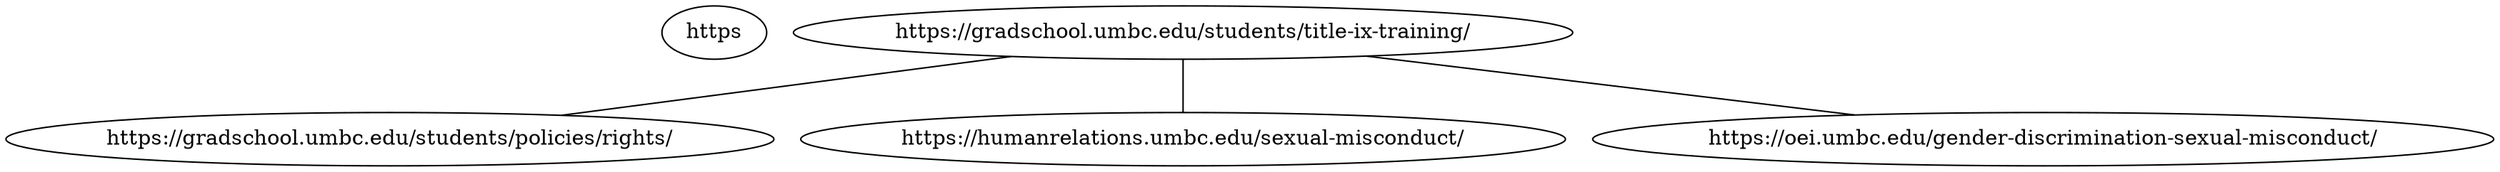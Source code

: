 strict graph  {
https [child_link="['https://gradschool.umbc.edu/students/policies/rights/', 'https://gradschool.umbc.edu/students/policies/rights/', 'https://humanrelations.umbc.edu/sexual-misconduct/', 'https://oei.umbc.edu/gender-discrimination-sexual-misconduct/']", data="b'\nOffice of Equity & Inclusion Training \xe2\x80\x93 The Graduate School \xe2\x80\x93 UMBC\nSkip to main content\nThe Graduate School\nMenu\nSearch\nSearch Context\nThis Site\nAll of UMBC\nThe Graduate School\nDiscover\nDean\xe2\x80\x99s Welcome\nWhy UMBC?\nAt a Glance\nResearch at UMBC\nSurrounding Community\nAdmissions\nPrograms\nNew & Current Students\nOrientation\nNew Student Checklist\nRequired Trainings\nOffice of Equity & Inclusion Training\nAcademic Integrity Tutorial\nDoctoral Students\nDoctoral Candidacy\nNext Generation Life Science\nPolicies\nStudent Rights & Responsibilities\nAdmissions\nEnrollment & Registration\nAcademic Progress\nDegree Requirements & Graduation\nUniversity Policies\nCatalog\nStudent Forms\nData Science Deposit\nFunding\nTuition & Fees\nInternational Student Funding Sources\nGraduate Assistantships\nGA Registration Requirements\nStipend Levels\nHealth Insurance\nGA Handbook\nCGS April 15 Resolution\nGA Forms\nFinancial Aid & Scholarships\nUMBC Alumni Scholarship\nSelective Scholarships\nFellowships\nFinancial Literacy\nGraduation\nRequirements & Deadlines\nDoctoral Degrees\nMaster\xe2\x80\x99s Degrees\nCertificates\nPhD Exit Survey\nThesis & Dissertation\nStyle Guide\nSubmit Now\nDissertation Services\nDefense Announcements\nApply to Graduate\nCommencement\nProgressions & Graduation Forms\nResources\nGraduate Student Association\nPROMISE & Professional Development\nGraduate Student Emergency Fund\nServices on Campus\nDiversity & Inclusion\nLibrary\nStudent Disability Services\nCareer Opportunities\nCareer Center\nHealth Insurance\nFaculty & Staff\nStaff Directory\nGraduate Faculty\nGraduate Council\nFaculty Forms\nStaff Training Modules\nIn this section\nNew & Current Students\nOrientation\nNew Student Checklist\nRequired Trainings\nOffice of Equity & Inclusion Training\nAcademic Integrity Tutorial\nDoctoral Students\nDoctoral Candidacy\nNext Generation Life Science\nPolicies\nStudent Rights & Responsibilities\nAdmissions\nEnrollment & Registration\nAcademic Progress\nDegree Requirements & Graduation\nUniversity Policies\nCatalog\nStudent Forms\nData Science Deposit\nOffice of Equity & Inclusion Training\nTitle IX\nUMBC is dedicated to fostering an inclusive and welcoming environment for all members of the campus community and recognizes its responsibility to maintain an environment which is free from Sexual Misconduct, Interpersonal Violence, and Other Related Misconduct. UMBC prohibits all forms of\xc2\xa0Discrimination\xc2\xa0and\xc2\xa0Harassment\xc2\xa0on the basis of sex (including pregnancy), gender, sexual orientation, or gender identity or expression in its educational programs and activities or with respect to terms and conditions of employment.\nUMBC expressly prohibits:\nSexual Misconduct, which is a form of sex discrimination, including\xc2\xa0Sexual and Gender Based Harassment,\xc2\xa0Sexual Violence\xc2\xa0(including\xc2\xa0Sexual Assault\xc2\xa0and\xc2\xa0Sexual Coercion),\xc2\xa0Sexual Exploitation, and\xc2\xa0Sexual Intimidation\nInterpersonal Violence, including\xc2\xa0Relationship Violence\xc2\xa0(Dating Violence) and\xc2\xa0Domestic Violence\nStalking\nRetaliation\nInquiries concerning the application of Title IX, including reports/complaints or concerns can be sent to:\nTitle IX Coordinator\nOffice of Equity and Inclusion\n410-455-1717 (office)\ntitleixcoordinator@umbc.edu\nIncoming graduate students are required to complete an online sexual misconduct prevention course via SafeColleges, which is available here. Students who fail to complete the training by Saturday, October 31, 2020, will be subject to registration holds on their accounts.\nIf you have questions, please contact the Office of Equity and Inclusion at oei@umbc.edu.\nUMBC\nUniversity of Maryland, Baltimore County\n1000 Hilltop Circle, Baltimore, MD 21250\nDirections & Parking Information\nResources\nAlumni\nCareer Center\nEvents\nGet Help\nNews\nVisit Campus\nWork at UMBC\nImportant Contacts\nOnline Directory\nContact UMBC\nRequest Support\nEmergency Info\nUMBC Police:\n410-455-5555\nSign Up for Text Alerts\nContact Us\nRequest Info\nApply\nTop Stories of the Week\nEnter email to subscribe\nGo\n\xc2\xa9 UMBC: A University System of Maryland Member Institution\nAccreditation\nConsumer Information\nEqual Opportunity\nPrivacyPDF Download\nTitle IX\nWeb Accessibility\nSubscribe to UMBC Weekly Top Stories\nFirst Name\nLast Name\nEmail\nI am interested in:\nI am interested in: Undergraduate\nI am interested in: Graduate\nI am interested in: Professional Masters'"];
https [child_link="['https://gradschool.umbc.edu/students/policies/rights/', 'https://gradschool.umbc.edu/students/policies/rights/', 'https://catalog.umbc.edu/content.php?catoid=34&navoid=2384#responsible-conduct-of-research-policy-and-training', 'https://oei.umbc.edu/gender-discrimination-sexual-misconduct/']", data="b'\nStudent Rights & Responsibilities \xe2\x80\x93 The Graduate School \xe2\x80\x93 UMBC\nSkip to main content\nThe Graduate School\nMenu\nSearch\nSearch Context\nThis Site\nAll of UMBC\nThe Graduate School\nDiscover\nDean\xe2\x80\x99s Welcome\nWhy UMBC?\nAt a Glance\nResearch at UMBC\nSurrounding Community\nAdmissions\nPrograms\nNew & Current Students\nOrientation\nNew Student Checklist\nRequired Trainings\nOffice of Equity & Inclusion Training\nAcademic Integrity Tutorial\nDoctoral Students\nDoctoral Candidacy\nNext Generation Life Science\nPolicies\nStudent Rights & Responsibilities\nAdmissions\nEnrollment & Registration\nAcademic Progress\nDegree Requirements & Graduation\nUniversity Policies\nCatalog\nStudent Forms\nData Science Deposit\nFunding\nTuition & Fees\nInternational Student Funding Sources\nGraduate Assistantships\nGA Registration Requirements\nStipend Levels\nHealth Insurance\nGA Handbook\nCGS April 15 Resolution\nGA Forms\nFinancial Aid & Scholarships\nUMBC Alumni Scholarship\nSelective Scholarships\nFellowships\nFinancial Literacy\nGraduation\nRequirements & Deadlines\nDoctoral Degrees\nMaster\xe2\x80\x99s Degrees\nCertificates\nPhD Exit Survey\nThesis & Dissertation\nStyle Guide\nSubmit Now\nDissertation Services\nDefense Announcements\nApply to Graduate\nCommencement\nProgressions & Graduation Forms\nResources\nGraduate Student Association\nPROMISE & Professional Development\nGraduate Student Emergency Fund\nServices on Campus\nDiversity & Inclusion\nLibrary\nStudent Disability Services\nCareer Opportunities\nCareer Center\nHealth Insurance\nFaculty & Staff\nStaff Directory\nGraduate Faculty\nGraduate Council\nFaculty Forms\nStaff Training Modules\nIn this section\nNew & Current Students\nOrientation\nNew Student Checklist\nRequired Trainings\nOffice of Equity & Inclusion Training\nAcademic Integrity Tutorial\nDoctoral Students\nDoctoral Candidacy\nNext Generation Life Science\nPolicies\nStudent Rights & Responsibilities\nAdmissions\nEnrollment & Registration\nAcademic Progress\nDegree Requirements & Graduation\nUniversity Policies\nCatalog\nStudent Forms\nData Science Deposit\nStudent Rights & Responsibilities\nThe following policies pertain to a student\xe2\x80\x99s rights and responsibilities. All policies refer to our online graduate catalog\xc2\xa0which goes\xc2\xa0into detail about what each policy means and how it pertains to you as a graduate student.\nAcademic Integrity\nThe required Academic Integrity Tutorial (AI Tutortial) sets the expectations the university has regarding your rights and responsibilities to uphold academic integrity.\nResponsible Conduct of Research Policy & Training\nFor both Master\xe2\x80\x99s and Ph.D. students, there are important training modules to complete to prepare you to conduct professional and ethical research.\nStudent Academic Misconduct\nPrimarily regarding course work, University of Maryland Graduate School, Baltimore (UMGSB) has provided the basic policy and procedures for dealing with various forms of academic misconduct.\nHandling Allegations of Arbitrary & Capricious Grading\nThese guidelines are designed to help graduate students request a review of allegedly unfair or arbitrary grades.\nGraduate Student Mediation\nThese guidelines will assist in forming a mediation committee to settle disputes between students and faculty/administration of the graduate program.\nAppeal of Academic Dismissal\nAcademic dismissal from a graduate program can happen due to poor performance or progress. Here is a procedural guide for students to follow so they can begin the appeal process.\nBack to Top\nUMBC\nUniversity of Maryland, Baltimore County\n1000 Hilltop Circle, Baltimore, MD 21250\nDirections & Parking Information\nResources\nAlumni\nCareer Center\nEvents\nGet Help\nNews\nVisit Campus\nWork at UMBC\nImportant Contacts\nOnline Directory\nContact UMBC\nRequest Support\nEmergency Info\nUMBC Police:\n410-455-5555\nSign Up for Text Alerts\nContact Us\nRequest Info\nApply\nTop Stories of the Week\nEnter email to subscribe\nGo\n\xc2\xa9 UMBC: A University System of Maryland Member Institution\nAccreditation\nConsumer Information\nEqual Opportunity\nPrivacyPDF Download\nTitle IX\nWeb Accessibility\nSubscribe to UMBC Weekly Top Stories\nFirst Name\nLast Name\nEmail\nI am interested in:\nI am interested in: Undergraduate\nI am interested in: Graduate\nI am interested in: Professional Masters'"];
https [child_link="['https://ecr.umbc.edu', 'https://ecr.umbc.edu', 'https://ecr.umbc.edu/gender-discrimination-sexual-misconduct/', 'https://ecr.umbc.edu/policy-on-sexual-misconduct-sexual-harassment-and-gender-discrimination/', 'https://ecr.umbc.edu/discrimination-and-bias/', 'https://ecr.umbc.edu/discrimination-policy/', 'https://ecr.umbc.edu/discrimination-complaint-procedure/', 'https://ecr.umbc.edu/title-ix-team-trainings/', 'https://ecr.umbc.edu/sexual-and-gender-based-violence-resources/', 'https://ecr.umbc.edu/oei-rights/', 'https://ecr.umbc.edu/shady-grove-title-ix-resources/', 'https://ecr.umbc.edu/sexual-assault-resources/', 'https://ecr.umbc.edu/non-discrimination-resources/', 'https://ecr.umbc.edu/campus-climate-survey-on-sexual-misconduct-diversity-and-inclusion/', 'https://my3.my.umbc.edu/groups/equityandinclusion', 'https://ecr.umbc.edu/policy-on-sexual-misconduct-sexual-harassment-and-gender-discrimination/', 'https://ecr.umbc.edu/sexual-misconduct-title-ix-procedures-for-students/', 'https://ecr.umbc.edu/sexual-misconduct-title-ix-faculty-procedures/', 'https://ecr.umbc.edu/sexual-misconduct-title-ix-staff-procedures/', 'https://my3.my.umbc.edu/groups/equityandinclusion', 'https://oei.umbc.edu/gender-discrimination-sexual-misconduct/']", data="b'\nSexual Misconduct Procedures for Matters Reported Prior to August 14, 2020 \xe2\x80\x93 Office of Equity and Civil Rights \xe2\x80\x93 UMBC\nSkip to main content\nOffice of Equity and Civil Rights\nMenu\nSearch\nSearch Context\nThis Site\nAll of UMBC\nOffice of Equity and Civil Rights\nAbout\nCOVID-19 Updates\nOur Team\nOur History\nPast Events\nFrequently Asked Questions\nMake a Report/ Referral\nPolicies and Procedures\nTitle IX/ Sexual Misconduct\nPolicy on Sexual Misconduct, Sexual Harassment and Gender Discrimination\nDiscrimination\nDiscrimination and Equal Opportunity Policy\nDiscrimination Complaint Procedure\nChild Protection\nChild Abuse, Neglect and Protection FAQ\nClery Act and Campus Security Authority (CSA)\nTraining\nStudent & Employee Training FAQs\nAdditional Training Material Resources\nTitle IX Team Trainings\nResources\nSexual and Gender Based Violence Resources\nECR Title IX Report Rights FAQ\nAccommodations and Supportive Measures FAQ\nOEI Campus Resources\nShady Grove Title IX Resources\nSAFE\nRelationship Violence Resources\nSexual Assault Resources\nStalking Resources\nBehavior Change Resources\nAwareness, Prevention and Bystander Intervention\nDiscrimination Resources\nAccessibility Resources\nAnti-Racism Resources\nCampus Resources\nLGBTQIA+ Resources\nPregnancy and Parenting\nStudent Accessibility and Accommodation Resources\nFaculty and Staff Professional Resources\nResponsible Employee\nSyllabus Language, Fall 2023\nTraining\nHealth and Wellness Resources\nLand Acknowledgement Resources\nLegal Resources\nInclusive Excellence in Action\nReligious and Diversity Awareness Calendars\nReports and Data\n2020 Annual Update\nCampus Climate Survey on Sexual Misconduct, Diversity and Inclusion\n2020 Climate Survey\nInclusion Council\nLocation\nAdministration Building        9th Floor\nContact\nPhone: 410-455-1717Contact Us\nOffice of Equity and Civil Rights on myUMBC\nSexual Misconduct Procedures for Matters Reported Prior to August 14, 2020\nFor Matters reported after August 14, 2020, see the Policy on Sexual Misconduct, Sexual Harassment and Gender Discrimination\nStudent Procedures for Matters reported prior to August 28, 2019\nInterim Procedures for Reporting and Responding to Reports of Sexual Misconduct and Other Related Misconduct When the Responding Party is a Student\nFaculty Procedures for Matters reported prior to August 30, 2019\nInterim Procedures for Reporting and Responding to Reports of Sexual Misconduct and Other Related Misconduct When the Responding Party is\xc2\xa0Faculty\nStaff Procedures for Matters reported prior to August 30, 2019\nInterim Procedures for Reporting and Responding to Reports of Sexual Misconduct and Other Related Misconduct When the Responding Party is\xc2\xa0Staff\nLocation\nAdministration Building        9th Floor\nContact\nPhone: 410-455-1717Contact Us\nOffice of Equity and Civil Rights on myUMBC\nUMBC\nUniversity of Maryland, Baltimore County\n1000 Hilltop Circle, Baltimore, MD 21250\nDirections & Parking Information\nResources\nAlumni\nCareer Center\nEvents\nGet Help\nNews\nVisit Campus\nWork at UMBC\nImportant Contacts\nOnline Directory\nContact UMBC\nRequest Support\nEmergency Info\nUMBC Police:\n410-455-5555\nSign Up for Text Alerts\nContact Us\nRequest Info\nApply\nTop Stories of the Week\nEnter email to subscribe\nGo\n\xc2\xa9 UMBC: A University System of Maryland Member Institution\nAccreditation\nConsumer Information\nEqual Opportunity\nPrivacyPDF Download\nTitle IX\nWeb Accessibility\nSubscribe to UMBC Weekly Top Stories\nFirst Name\nLast Name\nEmail\nI am interested in:\nI am interested in: Undergraduate\nI am interested in: Graduate\nI am interested in: Professional Masters'"];
https [child_link="['https://ecr.umbc.edu', 'https://ecr.umbc.edu', 'https://ecr.umbc.edu/gender-discrimination-sexual-misconduct/', 'https://ecr.umbc.edu/policy-on-sexual-misconduct-sexual-harassment-and-gender-discrimination/', 'https://ecr.umbc.edu/discrimination-and-bias/', 'https://ecr.umbc.edu/discrimination-policy/', 'https://ecr.umbc.edu/discrimination-complaint-procedure/', 'https://ecr.umbc.edu/title-ix-team-trainings/', 'https://ecr.umbc.edu/sexual-and-gender-based-violence-resources/', 'https://ecr.umbc.edu/oei-rights/', 'https://ecr.umbc.edu/shady-grove-title-ix-resources/', 'https://ecr.umbc.edu/sexual-assault-resources/', 'https://ecr.umbc.edu/non-discrimination-resources/', 'https://ecr.umbc.edu/campus-climate-survey-on-sexual-misconduct-diversity-and-inclusion/', 'https://ecr.umbc.edu/gender-discrimination-sexual-misconduct/', 'https://ecr.umbc.edu/policy-on-sexual-misconduct-sexual-harassment-and-gender-discrimination/', 'https://ecr.umbc.edu/discrimination-and-bias/', 'https://ecr.umbc.edu/discrimination-policy/', 'https://ecr.umbc.edu/discrimination-complaint-procedure/', 'https://my3.my.umbc.edu/groups/equityandinclusion', 'https://ecr.umbc.edu/policy-on-sexual-misconduct-sexual-harassment-and-gender-discrimination/', 'https://my3.my.umbc.edu/groups/equityandinclusion', 'https://oei.umbc.edu/gender-discrimination-sexual-misconduct/']", data="b'\nTitle IX/ Sexual Misconduct \xe2\x80\x93 Office of Equity and Civil Rights \xe2\x80\x93 UMBC\nSkip to main content\nOffice of Equity and Civil Rights\nMenu\nSearch\nSearch Context\nThis Site\nAll of UMBC\nOffice of Equity and Civil Rights\nAbout\nCOVID-19 Updates\nOur Team\nOur History\nPast Events\nFrequently Asked Questions\nMake a Report/ Referral\nPolicies and Procedures\nTitle IX/ Sexual Misconduct\nPolicy on Sexual Misconduct, Sexual Harassment and Gender Discrimination\nDiscrimination\nDiscrimination and Equal Opportunity Policy\nDiscrimination Complaint Procedure\nChild Protection\nChild Abuse, Neglect and Protection FAQ\nClery Act and Campus Security Authority (CSA)\nTraining\nStudent & Employee Training FAQs\nAdditional Training Material Resources\nTitle IX Team Trainings\nResources\nSexual and Gender Based Violence Resources\nECR Title IX Report Rights FAQ\nAccommodations and Supportive Measures FAQ\nOEI Campus Resources\nShady Grove Title IX Resources\nSAFE\nRelationship Violence Resources\nSexual Assault Resources\nStalking Resources\nBehavior Change Resources\nAwareness, Prevention and Bystander Intervention\nDiscrimination Resources\nAccessibility Resources\nAnti-Racism Resources\nCampus Resources\nLGBTQIA+ Resources\nPregnancy and Parenting\nStudent Accessibility and Accommodation Resources\nFaculty and Staff Professional Resources\nResponsible Employee\nSyllabus Language, Fall 2023\nTraining\nHealth and Wellness Resources\nLand Acknowledgement Resources\nLegal Resources\nInclusive Excellence in Action\nReligious and Diversity Awareness Calendars\nReports and Data\n2020 Annual Update\nCampus Climate Survey on Sexual Misconduct, Diversity and Inclusion\n2020 Climate Survey\nInclusion Council\nIn this section\nPolicies and Procedures\nTitle IX/ Sexual Misconduct\nPolicy on Sexual Misconduct, Sexual Harassment and Gender Discrimination\nDiscrimination\nDiscrimination and Equal Opportunity Policy\nDiscrimination Complaint Procedure\nChild Protection\nChild Abuse, Neglect and Protection FAQ\nClery Act and Campus Security Authority (CSA)\nLocation\nAdministration Building        9th Floor\nContact\nPhone: 410-455-1717Contact Us\nOffice of Equity and Civil Rights on myUMBC\nTitle IX/ Sexual Misconduct\nUMBC\xe2\x80\x99s Title IX/ Sexual Misconduct Policy\nTitle IX protects people from discrimination based on sex, including sexual and gender based harassment, sexual assault, sexual coercion, relationship violence, domestic violence, sexual exploitation, sexual intimidation, sex and gender based stalking and retaliation, in education programs or activities that receive Federal financial assistance. The Office of Equity and Inclusion is responsible for ensuring UMBC\xe2\x80\x99s compliance with state and federal Title IX training requirements. Employee sexual violence prevention training are offered online through SafeColleges. Online student training will also be offered starting in Fall 2020. Please visit our website for more information about training.\nAs a university that receives Federal financial assistance, UMBC complies with the requirements set forth in Title IX. UMBC does not discriminate on the basis of sex.\nAt UMBC, Title IX reports may be made through the online report/ referral form or you can contact the University\xe2\x80\x99s Interim Title IX Coordinator to file a report or for inquiries:\nLeah Reynolds, Interim Title IX Coordinator and Director\nOffice of Equity and Civil Rights\nAdministration Building\n410-455-1717\nlreynol1@umbc.edu\nLocation\nAdministration Building        9th Floor\nContact\nPhone: 410-455-1717Contact Us\nOffice of Equity and Civil Rights on myUMBC\nUMBC\nUniversity of Maryland, Baltimore County\n1000 Hilltop Circle, Baltimore, MD 21250\nDirections & Parking Information\nResources\nAlumni\nCareer Center\nEvents\nGet Help\nNews\nVisit Campus\nWork at UMBC\nImportant Contacts\nOnline Directory\nContact UMBC\nRequest Support\nEmergency Info\nUMBC Police:\n410-455-5555\nSign Up for Text Alerts\nContact Us\nRequest Info\nApply\nTop Stories of the Week\nEnter email to subscribe\nGo\n\xc2\xa9 UMBC: A University System of Maryland Member Institution\nAccreditation\nConsumer Information\nEqual Opportunity\nPrivacyPDF Download\nTitle IX\nWeb Accessibility\nSubscribe to UMBC Weekly Top Stories\nFirst Name\nLast Name\nEmail\nI am interested in:\nI am interested in: Undergraduate\nI am interested in: Graduate\nI am interested in: Professional Masters'"];
"https://gradschool.umbc.edu/students/title-ix-training/" -- "https://gradschool.umbc.edu/students/policies/rights/";
"https://gradschool.umbc.edu/students/title-ix-training/" -- "https://humanrelations.umbc.edu/sexual-misconduct/";
"https://gradschool.umbc.edu/students/title-ix-training/" -- "https://oei.umbc.edu/gender-discrimination-sexual-misconduct/";
}

